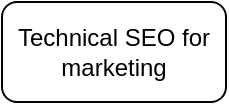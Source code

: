 <mxfile version="12.1.7" type="github" pages="1">
  <diagram id="d-UwprQaQWypF3VYahhv" name="visual thinking">
    <mxGraphModel dx="1356" dy="802" grid="0" gridSize="10" guides="1" tooltips="1" connect="1" arrows="1" fold="1" page="0" pageScale="1" pageWidth="827" pageHeight="1169" math="0" shadow="0">
      <root>
        <mxCell id="0"/>
        <mxCell id="1" parent="0"/>
        <UserObject label="Technical SEO for marketing" link="https://github.com/ahle/ahle.github.io/blob/master/books/technical-seo-for-web-developers-ebook.pdf" id="iN4t_NXsh6qCtModlQWy-1">
          <mxCell style="rounded=1;whiteSpace=wrap;html=1;" vertex="1" parent="1">
            <mxGeometry x="258" y="176" width="112" height="50" as="geometry"/>
          </mxCell>
        </UserObject>
      </root>
    </mxGraphModel>
  </diagram>
</mxfile>
